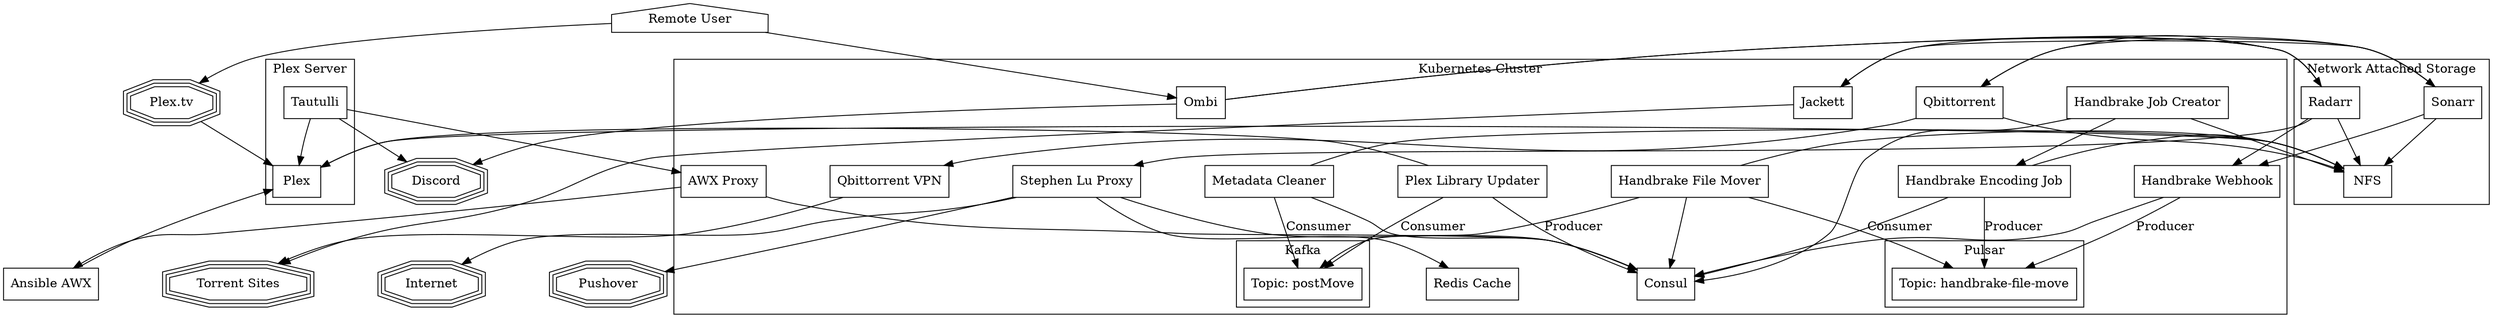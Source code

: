 digraph G {
  node [shape="rect"]
  rankdir="TB";
  compound=true; nodesep=1.0;

  torrents [shape="tripleoctagon", label="Torrent Sites"];
  internet [shape="tripleoctagon", label="Internet"];
  discord [shape="tripleoctagon", label="Discord"];
  awx [label="Ansible AWX"];
  pushover [shape="tripleoctagon", label="Pushover"];
  user [shape="house", label="Remote User"];
  plextv [shape="tripleoctagon", label="Plex.tv"];

 subgraph cluster_k8s {
    label="Kubernetes Cluster";
    handbrakeWebHook [label="Handbrake Webhook"];
    handbrakeFileMover [label="Handbrake File Mover"];
    handbrakeJobCreator [label="Handbrake Job Creator"];
    handbrakeEncodingJob [label="Handbrake Encoding Job"];
    metadataCleaner [label="Metadata Cleaner"];
    qbittorrent [label="Qbittorrent"];
    qbittorrentVpn [label="Qbittorrent VPN"];
    jackett [label="Jackett"];
    plexLibraryUpdater [label="Plex Library Updater"];
    awxProxy [label="AWX Proxy"];
    consul [label="Consul"];
    stephenluProxy [label="Stephen Lu Proxy"];
    redis [label="Redis Cache"];
    ombi [label="Ombi"];
    subgraph cluster_pulsar {
        label="Pulsar"
        handbrakeFileMoveTopic [label="Topic: handbrake-file-move"];
        }
    subgraph cluster_kafka {
        label="Kafka"
        postMoveTopic [label="Topic: postMove"];
        }
    }

  subgraph cluster_nas {
    label="Network Attached Storage"
    sonarr [label="Sonarr"];
    radarr [label="Radarr"];
    nfs [label="NFS"];
    }

  subgraph cluster_nfs1 {
    label="Plex Server"
      plex [label="Plex"];
      tautulli [label="Tautulli"];
    }

    plex -> nfs;
    jackett -> torrents;
    qbittorrent -> qbittorrentVpn;
    qbittorrent -> nfs;
    qbittorrentVpn -> torrents;
    sonarr -> jackett;
    sonarr -> qbittorrent;
    sonarr -> handbrakeWebHook;
    sonarr -> nfs;
    radarr -> jackett;
    radarr -> qbittorrent;
    radarr -> handbrakeWebHook;
    radarr -> nfs;
    radarr -> stephenluProxy;
    handbrakeWebHook -> handbrakeFileMoveTopic [label="Producer"];
    handbrakeWebHook -> consul;
    handbrakeFileMover -> handbrakeFileMoveTopic [label="Consumer"];
    handbrakeFileMover -> nfs;
    handbrakeFileMover -> consul;
    handbrakeFileMover -> postMoveTopic [label="Producer"];
    handbrakeJobCreator -> nfs;
    handbrakeJobCreator -> handbrakeEncodingJob;
    handbrakeJobCreator -> consul;
    handbrakeEncodingJob -> handbrakeFileMoveTopic [label="Producer"];
    handbrakeEncodingJob -> nfs;
    handbrakeEncodingJob -> consul;
    metadataCleaner -> postMoveTopic [label="Consumer"];
    metadataCleaner -> nfs;
    metadataCleaner -> consul;
    plexLibraryUpdater -> postMoveTopic [label="Consumer"];
    plexLibraryUpdater -> plex;
    plexLibraryUpdater -> consul;
    tautulli -> plex;
    tautulli -> discord;
    tautulli -> awxProxy;
    awxProxy -> awx;
    awxProxy -> consul;
    awx -> plex;
    stephenluProxy -> internet;
    stephenluProxy -> consul;
    stephenluProxy -> redis;
    stephenluProxy -> pushover;
    user -> ombi;
    user -> plextv;
    plextv -> plex
    ombi -> radarr;
    ombi -> sonarr;
    ombi -> discord;

}

